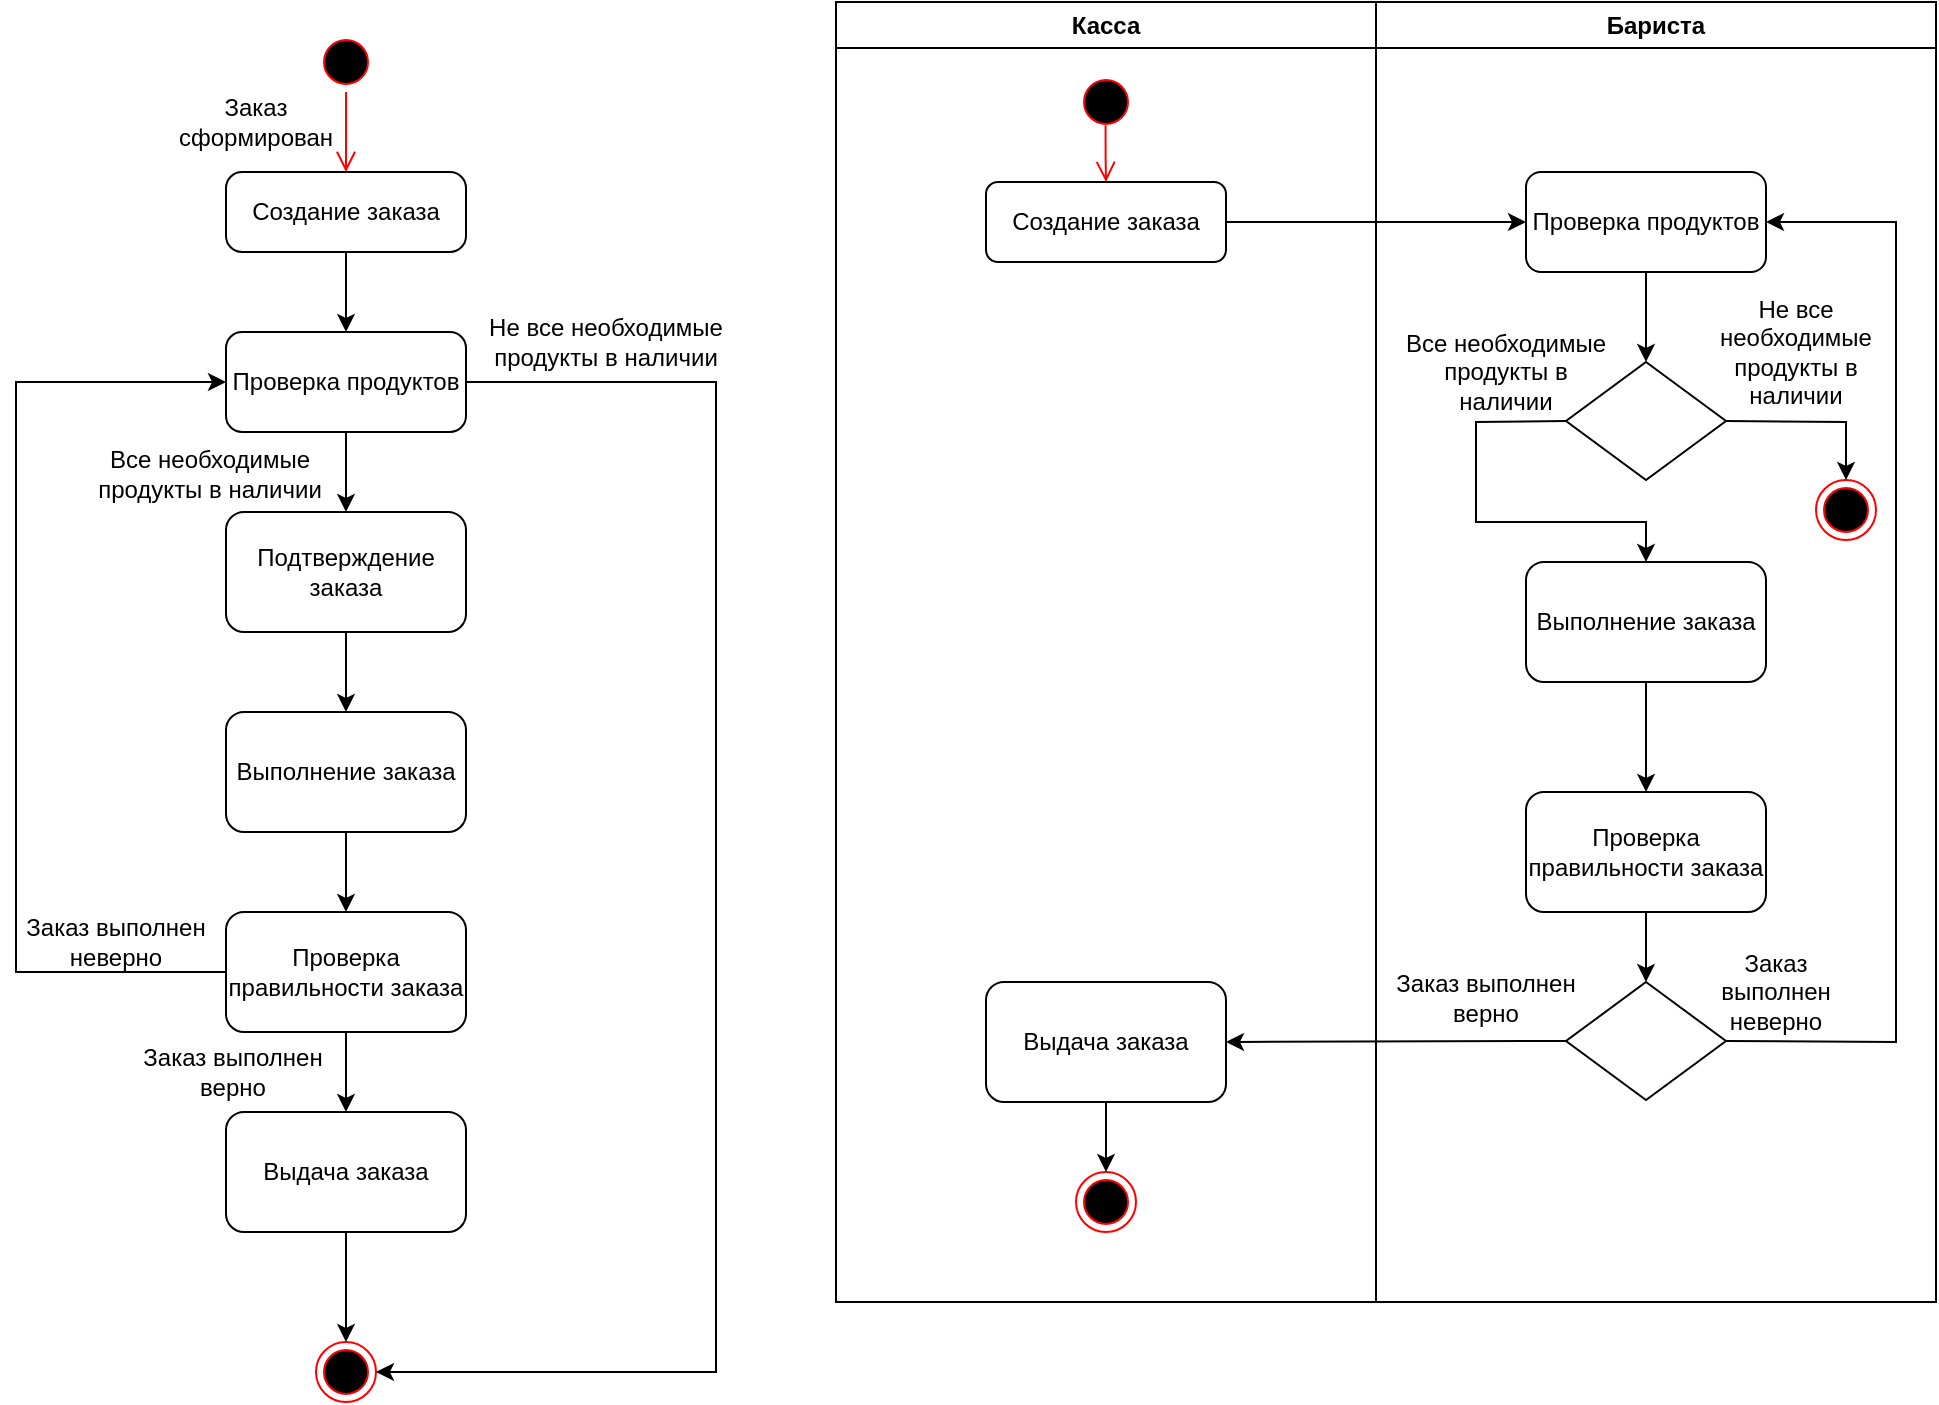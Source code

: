 <mxfile version="24.4.8" type="device" pages="2">
  <diagram name="Страница — 1" id="0lpbclrHLs6e9vpnhbVC">
    <mxGraphModel dx="638" dy="819" grid="0" gridSize="10" guides="1" tooltips="1" connect="1" arrows="1" fold="1" page="0" pageScale="1" pageWidth="827" pageHeight="1169" math="0" shadow="0">
      <root>
        <mxCell id="0" />
        <mxCell id="1" parent="0" />
        <mxCell id="NAB87H7bSNBWe-BoLmbw-4" value="Создание заказа" style="rounded=1;whiteSpace=wrap;html=1;arcSize=20;" parent="1" vertex="1">
          <mxGeometry x="945" y="85" width="120" height="40" as="geometry" />
        </mxCell>
        <mxCell id="NAB87H7bSNBWe-BoLmbw-5" value="Заказ сформирован" style="text;html=1;align=center;verticalAlign=middle;whiteSpace=wrap;rounded=0;" parent="1" vertex="1">
          <mxGeometry x="930" y="45" width="60" height="30" as="geometry" />
        </mxCell>
        <mxCell id="NAB87H7bSNBWe-BoLmbw-6" value="Проверка продуктов" style="rounded=1;whiteSpace=wrap;html=1;arcSize=16;" parent="1" vertex="1">
          <mxGeometry x="945" y="165" width="120" height="50" as="geometry" />
        </mxCell>
        <mxCell id="NAB87H7bSNBWe-BoLmbw-7" value="" style="endArrow=classic;html=1;rounded=0;exitX=0.5;exitY=1;exitDx=0;exitDy=0;entryX=0.5;entryY=0;entryDx=0;entryDy=0;" parent="1" source="NAB87H7bSNBWe-BoLmbw-4" target="NAB87H7bSNBWe-BoLmbw-6" edge="1">
          <mxGeometry width="50" height="50" relative="1" as="geometry">
            <mxPoint x="940" y="315" as="sourcePoint" />
            <mxPoint x="990" y="265" as="targetPoint" />
          </mxGeometry>
        </mxCell>
        <mxCell id="NAB87H7bSNBWe-BoLmbw-8" value="Подтверждение заказа" style="rounded=1;whiteSpace=wrap;html=1;" parent="1" vertex="1">
          <mxGeometry x="945" y="255" width="120" height="60" as="geometry" />
        </mxCell>
        <mxCell id="NAB87H7bSNBWe-BoLmbw-9" value="Выполнение заказа" style="rounded=1;whiteSpace=wrap;html=1;" parent="1" vertex="1">
          <mxGeometry x="945" y="355" width="120" height="60" as="geometry" />
        </mxCell>
        <mxCell id="NAB87H7bSNBWe-BoLmbw-10" value="Проверка правильности заказа" style="rounded=1;whiteSpace=wrap;html=1;" parent="1" vertex="1">
          <mxGeometry x="945" y="455" width="120" height="60" as="geometry" />
        </mxCell>
        <mxCell id="NAB87H7bSNBWe-BoLmbw-11" value="Выдача заказа" style="rounded=1;whiteSpace=wrap;html=1;" parent="1" vertex="1">
          <mxGeometry x="945" y="555" width="120" height="60" as="geometry" />
        </mxCell>
        <mxCell id="NAB87H7bSNBWe-BoLmbw-12" value="" style="endArrow=classic;html=1;rounded=0;exitX=0.5;exitY=1;exitDx=0;exitDy=0;entryX=0.5;entryY=0;entryDx=0;entryDy=0;" parent="1" source="NAB87H7bSNBWe-BoLmbw-8" target="NAB87H7bSNBWe-BoLmbw-9" edge="1">
          <mxGeometry width="50" height="50" relative="1" as="geometry">
            <mxPoint x="720" y="325" as="sourcePoint" />
            <mxPoint x="770" y="275" as="targetPoint" />
          </mxGeometry>
        </mxCell>
        <mxCell id="NAB87H7bSNBWe-BoLmbw-13" value="" style="endArrow=classic;html=1;rounded=0;exitX=0.5;exitY=1;exitDx=0;exitDy=0;entryX=0.5;entryY=0;entryDx=0;entryDy=0;" parent="1" source="NAB87H7bSNBWe-BoLmbw-6" target="NAB87H7bSNBWe-BoLmbw-8" edge="1">
          <mxGeometry width="50" height="50" relative="1" as="geometry">
            <mxPoint x="780" y="355" as="sourcePoint" />
            <mxPoint x="830" y="305" as="targetPoint" />
          </mxGeometry>
        </mxCell>
        <mxCell id="NAB87H7bSNBWe-BoLmbw-14" value="" style="endArrow=classic;html=1;rounded=0;exitX=0.5;exitY=1;exitDx=0;exitDy=0;entryX=0.5;entryY=0;entryDx=0;entryDy=0;" parent="1" source="NAB87H7bSNBWe-BoLmbw-9" target="NAB87H7bSNBWe-BoLmbw-10" edge="1">
          <mxGeometry width="50" height="50" relative="1" as="geometry">
            <mxPoint x="800" y="485" as="sourcePoint" />
            <mxPoint x="850" y="435" as="targetPoint" />
          </mxGeometry>
        </mxCell>
        <mxCell id="NAB87H7bSNBWe-BoLmbw-15" value="" style="endArrow=classic;html=1;rounded=0;exitX=0.5;exitY=1;exitDx=0;exitDy=0;entryX=0.5;entryY=0;entryDx=0;entryDy=0;" parent="1" source="NAB87H7bSNBWe-BoLmbw-10" target="NAB87H7bSNBWe-BoLmbw-11" edge="1">
          <mxGeometry width="50" height="50" relative="1" as="geometry">
            <mxPoint x="820" y="575" as="sourcePoint" />
            <mxPoint x="870" y="525" as="targetPoint" />
          </mxGeometry>
        </mxCell>
        <mxCell id="NAB87H7bSNBWe-BoLmbw-16" value="Все необходимые продукты в наличии" style="text;html=1;align=center;verticalAlign=middle;whiteSpace=wrap;rounded=0;" parent="1" vertex="1">
          <mxGeometry x="877" y="221" width="120" height="30" as="geometry" />
        </mxCell>
        <mxCell id="NAB87H7bSNBWe-BoLmbw-17" value="" style="ellipse;html=1;shape=endState;fillColor=#000000;strokeColor=#ff0000;" parent="1" vertex="1">
          <mxGeometry x="990" y="670" width="30" height="30" as="geometry" />
        </mxCell>
        <mxCell id="NAB87H7bSNBWe-BoLmbw-18" value="" style="ellipse;html=1;shape=startState;fillColor=#000000;strokeColor=#ff0000;" parent="1" vertex="1">
          <mxGeometry x="990" y="15" width="30" height="30" as="geometry" />
        </mxCell>
        <mxCell id="NAB87H7bSNBWe-BoLmbw-19" value="" style="edgeStyle=orthogonalEdgeStyle;html=1;verticalAlign=bottom;endArrow=open;endSize=8;strokeColor=#ff0000;rounded=0;entryX=0.5;entryY=0;entryDx=0;entryDy=0;" parent="1" source="NAB87H7bSNBWe-BoLmbw-18" target="NAB87H7bSNBWe-BoLmbw-4" edge="1">
          <mxGeometry relative="1" as="geometry">
            <mxPoint x="785" y="175" as="targetPoint" />
          </mxGeometry>
        </mxCell>
        <mxCell id="NAB87H7bSNBWe-BoLmbw-20" value="" style="endArrow=classic;html=1;rounded=0;exitX=0.5;exitY=1;exitDx=0;exitDy=0;entryX=0.5;entryY=0;entryDx=0;entryDy=0;" parent="1" source="NAB87H7bSNBWe-BoLmbw-11" target="NAB87H7bSNBWe-BoLmbw-17" edge="1">
          <mxGeometry width="50" height="50" relative="1" as="geometry">
            <mxPoint x="880" y="705" as="sourcePoint" />
            <mxPoint x="930" y="655" as="targetPoint" />
          </mxGeometry>
        </mxCell>
        <mxCell id="NAB87H7bSNBWe-BoLmbw-21" value="Заказ выполнен верно" style="text;html=1;align=center;verticalAlign=middle;whiteSpace=wrap;rounded=0;" parent="1" vertex="1">
          <mxGeometry x="900" y="520" width="97" height="30" as="geometry" />
        </mxCell>
        <mxCell id="NAB87H7bSNBWe-BoLmbw-22" value="" style="endArrow=classic;html=1;rounded=0;exitX=1;exitY=0.5;exitDx=0;exitDy=0;entryX=1;entryY=0.5;entryDx=0;entryDy=0;" parent="1" source="NAB87H7bSNBWe-BoLmbw-6" target="NAB87H7bSNBWe-BoLmbw-17" edge="1">
          <mxGeometry width="50" height="50" relative="1" as="geometry">
            <mxPoint x="1160" y="415" as="sourcePoint" />
            <mxPoint x="1050" y="685" as="targetPoint" />
            <Array as="points">
              <mxPoint x="1190" y="190" />
              <mxPoint x="1190" y="685" />
            </Array>
          </mxGeometry>
        </mxCell>
        <mxCell id="NAB87H7bSNBWe-BoLmbw-23" value="Не все необходимые продукты в наличии" style="text;html=1;align=center;verticalAlign=middle;whiteSpace=wrap;rounded=0;" parent="1" vertex="1">
          <mxGeometry x="1060" y="145" width="150" height="50" as="geometry" />
        </mxCell>
        <mxCell id="NAB87H7bSNBWe-BoLmbw-24" value="" style="endArrow=classic;html=1;rounded=0;exitX=0;exitY=0.5;exitDx=0;exitDy=0;entryX=0;entryY=0.5;entryDx=0;entryDy=0;" parent="1" source="NAB87H7bSNBWe-BoLmbw-10" target="NAB87H7bSNBWe-BoLmbw-6" edge="1">
          <mxGeometry width="50" height="50" relative="1" as="geometry">
            <mxPoint x="780" y="645" as="sourcePoint" />
            <mxPoint x="830" y="135" as="targetPoint" />
            <Array as="points">
              <mxPoint x="840" y="485" />
              <mxPoint x="840" y="190" />
            </Array>
          </mxGeometry>
        </mxCell>
        <mxCell id="NAB87H7bSNBWe-BoLmbw-25" value="Заказ выполнен неверно" style="text;html=1;align=center;verticalAlign=middle;whiteSpace=wrap;rounded=0;" parent="1" vertex="1">
          <mxGeometry x="840" y="455" width="100" height="30" as="geometry" />
        </mxCell>
        <mxCell id="NAB87H7bSNBWe-BoLmbw-27" value="Касса" style="swimlane;whiteSpace=wrap;html=1;" parent="1" vertex="1">
          <mxGeometry x="1250" width="270" height="650" as="geometry">
            <mxRectangle x="1650" width="144" height="30" as="alternateBounds" />
          </mxGeometry>
        </mxCell>
        <mxCell id="NAB87H7bSNBWe-BoLmbw-31" value="" style="ellipse;html=1;shape=startState;fillColor=#000000;strokeColor=#ff0000;" parent="NAB87H7bSNBWe-BoLmbw-27" vertex="1">
          <mxGeometry x="120" y="35" width="30" height="30" as="geometry" />
        </mxCell>
        <mxCell id="NAB87H7bSNBWe-BoLmbw-32" value="" style="edgeStyle=orthogonalEdgeStyle;html=1;verticalAlign=bottom;endArrow=open;endSize=8;strokeColor=#ff0000;rounded=0;entryX=0.5;entryY=0;entryDx=0;entryDy=0;exitX=0.493;exitY=0.887;exitDx=0;exitDy=0;exitPerimeter=0;" parent="NAB87H7bSNBWe-BoLmbw-27" source="NAB87H7bSNBWe-BoLmbw-31" target="NAB87H7bSNBWe-BoLmbw-33" edge="1">
          <mxGeometry relative="1" as="geometry">
            <mxPoint x="135" y="110" as="targetPoint" />
          </mxGeometry>
        </mxCell>
        <mxCell id="NAB87H7bSNBWe-BoLmbw-33" value="Создание заказа" style="rounded=1;whiteSpace=wrap;html=1;" parent="NAB87H7bSNBWe-BoLmbw-27" vertex="1">
          <mxGeometry x="75" y="90" width="120" height="40" as="geometry" />
        </mxCell>
        <mxCell id="NAB87H7bSNBWe-BoLmbw-42" value="Выдача заказа" style="rounded=1;whiteSpace=wrap;html=1;" parent="NAB87H7bSNBWe-BoLmbw-27" vertex="1">
          <mxGeometry x="75" y="490" width="120" height="60" as="geometry" />
        </mxCell>
        <mxCell id="NAB87H7bSNBWe-BoLmbw-43" value="" style="ellipse;html=1;shape=endState;fillColor=#000000;strokeColor=#ff0000;" parent="NAB87H7bSNBWe-BoLmbw-27" vertex="1">
          <mxGeometry x="120" y="585" width="30" height="30" as="geometry" />
        </mxCell>
        <mxCell id="NAB87H7bSNBWe-BoLmbw-44" value="" style="endArrow=classic;html=1;rounded=0;exitX=0.5;exitY=1;exitDx=0;exitDy=0;entryX=0.5;entryY=0;entryDx=0;entryDy=0;" parent="NAB87H7bSNBWe-BoLmbw-27" source="NAB87H7bSNBWe-BoLmbw-42" target="NAB87H7bSNBWe-BoLmbw-43" edge="1">
          <mxGeometry width="50" height="50" relative="1" as="geometry">
            <mxPoint x="-150" y="580" as="sourcePoint" />
            <mxPoint x="-100" y="530" as="targetPoint" />
          </mxGeometry>
        </mxCell>
        <mxCell id="NAB87H7bSNBWe-BoLmbw-28" value="Бариста&lt;span style=&quot;color: rgba(0, 0, 0, 0); font-family: monospace; font-size: 0px; font-weight: 400; text-align: start; text-wrap: nowrap;&quot;&gt;%3CmxGraphModel%3E%3Croot%3E%3CmxCell%20id%3D%220%22%2F%3E%3CmxCell%20id%3D%221%22%20parent%3D%220%22%2F%3E%3CmxCell%20id%3D%222%22%20value%3D%22%D0%97%D0%B0%D0%BA%D0%B0%D0%B7%20%D1%81%D1%84%D0%BE%D1%80%D0%BC%D0%B8%D1%80%D0%BE%D0%B2%D0%B0%D0%BD%22%20style%3D%22html%3D1%3Balign%3Dcenter%3BverticalAlign%3Dtop%3Brounded%3D1%3BabsoluteArcSize%3D1%3BarcSize%3D10%3Bdashed%3D0%3BwhiteSpace%3Dwrap%3B%22%20vertex%3D%221%22%20parent%3D%221%22%3E%3CmxGeometry%20x%3D%22297%22%20y%3D%22125%22%20width%3D%22136%22%20height%3D%2230%22%20as%3D%22geometry%22%2F%3E%3C%2FmxCell%3E%3C%2Froot%3E%3C%2FmxGraphModel%3E&lt;/span&gt;" style="swimlane;whiteSpace=wrap;html=1;" parent="1" vertex="1">
          <mxGeometry x="1520" width="280" height="650" as="geometry" />
        </mxCell>
        <mxCell id="NAB87H7bSNBWe-BoLmbw-34" value="Проверка продуктов" style="rounded=1;whiteSpace=wrap;html=1;" parent="NAB87H7bSNBWe-BoLmbw-28" vertex="1">
          <mxGeometry x="75" y="85" width="120" height="50" as="geometry" />
        </mxCell>
        <mxCell id="NAB87H7bSNBWe-BoLmbw-35" value="" style="rhombus;whiteSpace=wrap;html=1;" parent="NAB87H7bSNBWe-BoLmbw-28" vertex="1">
          <mxGeometry x="95" y="180" width="80" height="59" as="geometry" />
        </mxCell>
        <mxCell id="NAB87H7bSNBWe-BoLmbw-37" value="" style="endArrow=classic;html=1;rounded=0;exitX=0.5;exitY=1;exitDx=0;exitDy=0;" parent="NAB87H7bSNBWe-BoLmbw-28" source="NAB87H7bSNBWe-BoLmbw-34" target="NAB87H7bSNBWe-BoLmbw-35" edge="1">
          <mxGeometry width="50" height="50" relative="1" as="geometry">
            <mxPoint x="100" y="350" as="sourcePoint" />
            <mxPoint x="150" y="300" as="targetPoint" />
          </mxGeometry>
        </mxCell>
        <mxCell id="NAB87H7bSNBWe-BoLmbw-38" value="Выполнение заказа" style="rounded=1;whiteSpace=wrap;html=1;" parent="NAB87H7bSNBWe-BoLmbw-28" vertex="1">
          <mxGeometry x="75" y="280" width="120" height="60" as="geometry" />
        </mxCell>
        <mxCell id="NAB87H7bSNBWe-BoLmbw-40" value="" style="endArrow=classic;html=1;rounded=0;exitX=0;exitY=0.5;exitDx=0;exitDy=0;entryX=0.5;entryY=0;entryDx=0;entryDy=0;" parent="NAB87H7bSNBWe-BoLmbw-28" source="NAB87H7bSNBWe-BoLmbw-35" target="NAB87H7bSNBWe-BoLmbw-38" edge="1">
          <mxGeometry width="50" height="50" relative="1" as="geometry">
            <mxPoint x="-360" y="350" as="sourcePoint" />
            <mxPoint x="-310" y="300" as="targetPoint" />
            <Array as="points">
              <mxPoint x="50" y="210" />
              <mxPoint x="50" y="260" />
              <mxPoint x="135" y="260" />
            </Array>
          </mxGeometry>
        </mxCell>
        <mxCell id="NAB87H7bSNBWe-BoLmbw-39" value="Проверка правильности заказа" style="rounded=1;whiteSpace=wrap;html=1;" parent="NAB87H7bSNBWe-BoLmbw-28" vertex="1">
          <mxGeometry x="75" y="395" width="120" height="60" as="geometry" />
        </mxCell>
        <mxCell id="NAB87H7bSNBWe-BoLmbw-41" value="" style="endArrow=classic;html=1;rounded=0;exitX=0.5;exitY=1;exitDx=0;exitDy=0;entryX=0.5;entryY=0;entryDx=0;entryDy=0;" parent="NAB87H7bSNBWe-BoLmbw-28" source="NAB87H7bSNBWe-BoLmbw-38" target="NAB87H7bSNBWe-BoLmbw-39" edge="1">
          <mxGeometry width="50" height="50" relative="1" as="geometry">
            <mxPoint x="-370" y="450" as="sourcePoint" />
            <mxPoint x="-320" y="400" as="targetPoint" />
          </mxGeometry>
        </mxCell>
        <mxCell id="NAB87H7bSNBWe-BoLmbw-47" value="" style="rhombus;whiteSpace=wrap;html=1;" parent="NAB87H7bSNBWe-BoLmbw-28" vertex="1">
          <mxGeometry x="95" y="490" width="80" height="59" as="geometry" />
        </mxCell>
        <mxCell id="NAB87H7bSNBWe-BoLmbw-48" value="" style="endArrow=classic;html=1;rounded=0;exitX=0.5;exitY=1;exitDx=0;exitDy=0;entryX=0.5;entryY=0;entryDx=0;entryDy=0;" parent="NAB87H7bSNBWe-BoLmbw-28" source="NAB87H7bSNBWe-BoLmbw-39" target="NAB87H7bSNBWe-BoLmbw-47" edge="1">
          <mxGeometry width="50" height="50" relative="1" as="geometry">
            <mxPoint x="370" y="480" as="sourcePoint" />
            <mxPoint x="420" y="430" as="targetPoint" />
          </mxGeometry>
        </mxCell>
        <mxCell id="NAB87H7bSNBWe-BoLmbw-50" value="" style="endArrow=classic;html=1;rounded=0;exitX=1;exitY=0.5;exitDx=0;exitDy=0;entryX=1;entryY=0.5;entryDx=0;entryDy=0;" parent="NAB87H7bSNBWe-BoLmbw-28" source="NAB87H7bSNBWe-BoLmbw-47" target="NAB87H7bSNBWe-BoLmbw-34" edge="1">
          <mxGeometry width="50" height="50" relative="1" as="geometry">
            <mxPoint x="360" y="530" as="sourcePoint" />
            <mxPoint x="410" y="480" as="targetPoint" />
            <Array as="points">
              <mxPoint x="260" y="520" />
              <mxPoint x="260" y="110" />
            </Array>
          </mxGeometry>
        </mxCell>
        <mxCell id="NAB87H7bSNBWe-BoLmbw-51" value="Заказ выполнен неверно" style="text;html=1;align=center;verticalAlign=middle;whiteSpace=wrap;rounded=0;" parent="NAB87H7bSNBWe-BoLmbw-28" vertex="1">
          <mxGeometry x="170" y="480" width="60" height="30" as="geometry" />
        </mxCell>
        <mxCell id="NAB87H7bSNBWe-BoLmbw-52" value="Заказ выполнен верно" style="text;html=1;align=center;verticalAlign=middle;whiteSpace=wrap;rounded=0;" parent="NAB87H7bSNBWe-BoLmbw-28" vertex="1">
          <mxGeometry y="480" width="110" height="35" as="geometry" />
        </mxCell>
        <mxCell id="NAB87H7bSNBWe-BoLmbw-53" value="" style="ellipse;html=1;shape=endState;fillColor=#000000;strokeColor=#ff0000;" parent="NAB87H7bSNBWe-BoLmbw-28" vertex="1">
          <mxGeometry x="220" y="239" width="30" height="30" as="geometry" />
        </mxCell>
        <mxCell id="NAB87H7bSNBWe-BoLmbw-54" value="" style="endArrow=classic;html=1;rounded=0;exitX=1;exitY=0.5;exitDx=0;exitDy=0;entryX=0.5;entryY=0;entryDx=0;entryDy=0;" parent="NAB87H7bSNBWe-BoLmbw-28" source="NAB87H7bSNBWe-BoLmbw-35" target="NAB87H7bSNBWe-BoLmbw-53" edge="1">
          <mxGeometry width="50" height="50" relative="1" as="geometry">
            <mxPoint x="-340" y="340" as="sourcePoint" />
            <mxPoint x="-290" y="290" as="targetPoint" />
            <Array as="points">
              <mxPoint x="235" y="210" />
            </Array>
          </mxGeometry>
        </mxCell>
        <mxCell id="NAB87H7bSNBWe-BoLmbw-55" value="Все необходимые продукты в наличии" style="text;html=1;align=center;verticalAlign=middle;whiteSpace=wrap;rounded=0;" parent="NAB87H7bSNBWe-BoLmbw-28" vertex="1">
          <mxGeometry x="10" y="170" width="110" height="30" as="geometry" />
        </mxCell>
        <mxCell id="NAB87H7bSNBWe-BoLmbw-56" value="Не все необходимые продукты в наличии" style="text;html=1;align=center;verticalAlign=middle;whiteSpace=wrap;rounded=0;" parent="NAB87H7bSNBWe-BoLmbw-28" vertex="1">
          <mxGeometry x="160" y="160" width="100" height="30" as="geometry" />
        </mxCell>
        <mxCell id="NAB87H7bSNBWe-BoLmbw-36" value="" style="endArrow=classic;html=1;rounded=0;exitX=1;exitY=0.5;exitDx=0;exitDy=0;entryX=0;entryY=0.5;entryDx=0;entryDy=0;" parent="1" source="NAB87H7bSNBWe-BoLmbw-33" target="NAB87H7bSNBWe-BoLmbw-34" edge="1">
          <mxGeometry width="50" height="50" relative="1" as="geometry">
            <mxPoint x="1200" y="310" as="sourcePoint" />
            <mxPoint x="1250" y="260" as="targetPoint" />
          </mxGeometry>
        </mxCell>
        <mxCell id="NAB87H7bSNBWe-BoLmbw-49" value="" style="endArrow=classic;html=1;rounded=0;exitX=0;exitY=0.5;exitDx=0;exitDy=0;entryX=1;entryY=0.5;entryDx=0;entryDy=0;" parent="1" source="NAB87H7bSNBWe-BoLmbw-47" target="NAB87H7bSNBWe-BoLmbw-42" edge="1">
          <mxGeometry width="50" height="50" relative="1" as="geometry">
            <mxPoint x="1920" y="520" as="sourcePoint" />
            <mxPoint x="1970" y="470" as="targetPoint" />
          </mxGeometry>
        </mxCell>
      </root>
    </mxGraphModel>
  </diagram>
  <diagram id="1F-RiLustMsJFOqrHmUI" name="Страница — 2">
    <mxGraphModel dx="1235" dy="624" grid="1" gridSize="10" guides="1" tooltips="1" connect="1" arrows="1" fold="1" page="1" pageScale="1" pageWidth="827" pageHeight="1169" math="0" shadow="0">
      <root>
        <mxCell id="0" />
        <mxCell id="1" parent="0" />
        <mxCell id="dEV7mjkU0avsqKWedSTS-1" value="" style="html=1;points=[];perimeter=orthogonalPerimeter;fillColor=strokeColor;rotation=90;" parent="1" vertex="1">
          <mxGeometry x="242.5" y="95" width="5" height="80" as="geometry" />
        </mxCell>
        <mxCell id="dEV7mjkU0avsqKWedSTS-2" value="" style="ellipse;fillColor=strokeColor;html=1;" parent="1" vertex="1">
          <mxGeometry x="440" y="60" width="30" height="30" as="geometry" />
        </mxCell>
        <mxCell id="dEV7mjkU0avsqKWedSTS-3" value="" style="endArrow=open;startArrow=none;endFill=0;startFill=0;endSize=8;html=1;verticalAlign=bottom;labelBackgroundColor=none;strokeWidth=1;rounded=0;exitX=1;exitY=0.5;exitDx=0;exitDy=0;entryX=0;entryY=0.5;entryDx=0;entryDy=0;" parent="1" source="dEV7mjkU0avsqKWedSTS-2" target="dEV7mjkU0avsqKWedSTS-5" edge="1">
          <mxGeometry width="160" relative="1" as="geometry">
            <mxPoint x="60" y="280" as="sourcePoint" />
            <mxPoint x="170" y="75" as="targetPoint" />
          </mxGeometry>
        </mxCell>
        <mxCell id="dEV7mjkU0avsqKWedSTS-5" value="Выбрать нужный&amp;nbsp;&lt;div&gt;рецепт кофе&lt;/div&gt;" style="html=1;align=center;verticalAlign=top;rounded=1;absoluteArcSize=1;arcSize=28;dashed=0;whiteSpace=wrap;" parent="1" vertex="1">
          <mxGeometry x="490" y="55" width="110" height="40" as="geometry" />
        </mxCell>
        <mxCell id="dEV7mjkU0avsqKWedSTS-6" value="" style="endArrow=none;startArrow=none;endFill=0;startFill=0;endSize=8;html=1;verticalAlign=bottom;labelBackgroundColor=none;strokeWidth=1;rounded=0;entryX=0.645;entryY=0.505;entryDx=0;entryDy=0;entryPerimeter=0;exitX=0.5;exitY=1;exitDx=0;exitDy=0;" parent="1" source="dEV7mjkU0avsqKWedSTS-5" target="dEV7mjkU0avsqKWedSTS-1" edge="1">
          <mxGeometry width="160" relative="1" as="geometry">
            <mxPoint x="410" y="110" as="sourcePoint" />
            <mxPoint x="170" y="85" as="targetPoint" />
            <Array as="points">
              <mxPoint x="545" y="110" />
              <mxPoint x="245" y="110" />
            </Array>
          </mxGeometry>
        </mxCell>
        <mxCell id="dEV7mjkU0avsqKWedSTS-7" value="[рецепт найден]" style="text;html=1;align=center;verticalAlign=middle;resizable=0;points=[];autosize=1;strokeColor=none;fillColor=none;" parent="1" vertex="1">
          <mxGeometry x="290" y="106.25" width="110" height="30" as="geometry" />
        </mxCell>
        <mxCell id="dEV7mjkU0avsqKWedSTS-9" value="согласен &lt;br&gt;на другой &lt;br&gt;кофе" style="rhombus;whiteSpace=wrap;html=1;fontColor=#000000;fillColor=#FFFFFF;strokeColor=#000000;" parent="1" vertex="1">
          <mxGeometry x="656" y="43.75" width="106" height="62.5" as="geometry" />
        </mxCell>
        <mxCell id="dEV7mjkU0avsqKWedSTS-10" value="нет" style="edgeStyle=orthogonalEdgeStyle;html=1;align=left;verticalAlign=bottom;endArrow=open;endSize=8;strokeColor=#000000;rounded=0;entryX=0.5;entryY=0;entryDx=0;entryDy=0;exitX=1;exitY=0.5;exitDx=0;exitDy=0;" parent="1" edge="1" source="dEV7mjkU0avsqKWedSTS-9">
          <mxGeometry x="-1.0" relative="1" as="geometry">
            <mxPoint x="781" y="510" as="targetPoint" />
            <mxPoint x="766.003" y="75.069" as="sourcePoint" />
            <Array as="points">
              <mxPoint x="781" y="75" />
            </Array>
            <mxPoint as="offset" />
          </mxGeometry>
        </mxCell>
        <mxCell id="dEV7mjkU0avsqKWedSTS-11" value="да" style="edgeStyle=orthogonalEdgeStyle;html=1;align=left;verticalAlign=top;endArrow=open;endSize=8;strokeColor=#000000;rounded=0;entryX=0.5;entryY=0;entryDx=0;entryDy=0;exitX=0.5;exitY=0;exitDx=0;exitDy=0;" parent="1" source="dEV7mjkU0avsqKWedSTS-9" target="dEV7mjkU0avsqKWedSTS-5" edge="1">
          <mxGeometry x="-0.893" y="-12" relative="1" as="geometry">
            <mxPoint x="543" y="160" as="targetPoint" />
            <mxPoint x="543" y="106.25" as="sourcePoint" />
            <Array as="points">
              <mxPoint x="709" y="30" />
              <mxPoint x="545" y="30" />
            </Array>
            <mxPoint x="7" y="2" as="offset" />
          </mxGeometry>
        </mxCell>
        <mxCell id="dEV7mjkU0avsqKWedSTS-12" value="" style="endArrow=open;startArrow=none;endFill=0;startFill=0;endSize=8;html=1;verticalAlign=bottom;labelBackgroundColor=none;strokeWidth=1;rounded=0;exitX=1;exitY=0.5;exitDx=0;exitDy=0;entryX=0;entryY=0.5;entryDx=0;entryDy=0;" parent="1" source="dEV7mjkU0avsqKWedSTS-5" target="dEV7mjkU0avsqKWedSTS-9" edge="1">
          <mxGeometry width="160" relative="1" as="geometry">
            <mxPoint x="166" y="85" as="sourcePoint" />
            <mxPoint x="246" y="85" as="targetPoint" />
          </mxGeometry>
        </mxCell>
        <mxCell id="dEV7mjkU0avsqKWedSTS-13" value="[рецепт не найден]" style="text;html=1;align=center;verticalAlign=middle;resizable=0;points=[];autosize=1;strokeColor=none;fillColor=none;" parent="1" vertex="1">
          <mxGeometry x="560" y="90" width="130" height="30" as="geometry" />
        </mxCell>
        <mxCell id="dEV7mjkU0avsqKWedSTS-14" value="" style="ellipse;html=1;shape=endState;fillColor=strokeColor;" parent="1" vertex="1">
          <mxGeometry x="766" y="510" width="30" height="30" as="geometry" />
        </mxCell>
        <mxCell id="dEV7mjkU0avsqKWedSTS-15" value="Положить кофе в фильтр" style="html=1;align=center;verticalAlign=top;rounded=1;absoluteArcSize=1;arcSize=28;dashed=0;whiteSpace=wrap;" parent="1" vertex="1">
          <mxGeometry x="100" y="175" width="90" height="40" as="geometry" />
        </mxCell>
        <mxCell id="dEV7mjkU0avsqKWedSTS-16" value="Добавить воду в емкость" style="html=1;align=center;verticalAlign=top;rounded=1;absoluteArcSize=1;arcSize=28;dashed=0;whiteSpace=wrap;" parent="1" vertex="1">
          <mxGeometry x="200" y="175" width="90" height="40" as="geometry" />
        </mxCell>
        <mxCell id="dEV7mjkU0avsqKWedSTS-17" value="Достать&amp;nbsp;&lt;div&gt;чашку/стакан&lt;/div&gt;" style="html=1;align=center;verticalAlign=top;rounded=1;absoluteArcSize=1;arcSize=28;dashed=0;whiteSpace=wrap;" parent="1" vertex="1">
          <mxGeometry x="300" y="175" width="90" height="40" as="geometry" />
        </mxCell>
        <mxCell id="dEV7mjkU0avsqKWedSTS-20" value="" style="endArrow=open;startArrow=none;endFill=0;startFill=0;endSize=8;html=1;verticalAlign=bottom;labelBackgroundColor=none;strokeWidth=1;rounded=0;exitX=1.024;exitY=0.847;exitDx=0;exitDy=0;entryX=0.5;entryY=0;entryDx=0;entryDy=0;exitPerimeter=0;" parent="1" source="dEV7mjkU0avsqKWedSTS-1" target="dEV7mjkU0avsqKWedSTS-15" edge="1">
          <mxGeometry width="160" relative="1" as="geometry">
            <mxPoint x="160" y="85" as="sourcePoint" />
            <mxPoint x="200" y="85" as="targetPoint" />
            <Array as="points">
              <mxPoint x="217" y="150" />
              <mxPoint x="145" y="150" />
            </Array>
          </mxGeometry>
        </mxCell>
        <mxCell id="dEV7mjkU0avsqKWedSTS-21" value="" style="endArrow=open;startArrow=none;endFill=0;startFill=0;endSize=8;html=1;verticalAlign=bottom;labelBackgroundColor=none;strokeWidth=1;rounded=0;exitX=1.162;exitY=0.494;exitDx=0;exitDy=0;entryX=0.5;entryY=0;entryDx=0;entryDy=0;exitPerimeter=0;" parent="1" source="dEV7mjkU0avsqKWedSTS-1" target="dEV7mjkU0avsqKWedSTS-16" edge="1">
          <mxGeometry width="160" relative="1" as="geometry">
            <mxPoint x="227" y="148" as="sourcePoint" />
            <mxPoint x="175" y="185" as="targetPoint" />
          </mxGeometry>
        </mxCell>
        <mxCell id="dEV7mjkU0avsqKWedSTS-22" value="" style="endArrow=open;startArrow=none;endFill=0;startFill=0;endSize=8;html=1;verticalAlign=bottom;labelBackgroundColor=none;strokeWidth=1;rounded=0;exitX=1.024;exitY=0.175;exitDx=0;exitDy=0;entryX=0.5;entryY=0;entryDx=0;entryDy=0;exitPerimeter=0;" parent="1" source="dEV7mjkU0avsqKWedSTS-1" target="dEV7mjkU0avsqKWedSTS-17" edge="1">
          <mxGeometry width="160" relative="1" as="geometry">
            <mxPoint x="255" y="148" as="sourcePoint" />
            <mxPoint x="255" y="185" as="targetPoint" />
            <Array as="points">
              <mxPoint x="271" y="150" />
              <mxPoint x="345" y="150" />
            </Array>
          </mxGeometry>
        </mxCell>
        <mxCell id="dEV7mjkU0avsqKWedSTS-23" value="Вставить фильтр в автомат" style="html=1;align=center;verticalAlign=top;rounded=1;absoluteArcSize=1;arcSize=28;dashed=0;whiteSpace=wrap;" parent="1" vertex="1">
          <mxGeometry x="95" y="240" width="100" height="40" as="geometry" />
        </mxCell>
        <mxCell id="dEV7mjkU0avsqKWedSTS-24" value="" style="endArrow=open;startArrow=none;endFill=0;startFill=0;endSize=8;html=1;verticalAlign=bottom;labelBackgroundColor=none;strokeWidth=1;rounded=0;exitX=0.5;exitY=1;exitDx=0;exitDy=0;entryX=0.5;entryY=0;entryDx=0;entryDy=0;" parent="1" source="dEV7mjkU0avsqKWedSTS-15" target="dEV7mjkU0avsqKWedSTS-23" edge="1">
          <mxGeometry width="160" relative="1" as="geometry">
            <mxPoint x="160" y="85" as="sourcePoint" />
            <mxPoint x="200" y="85" as="targetPoint" />
          </mxGeometry>
        </mxCell>
        <mxCell id="dEV7mjkU0avsqKWedSTS-25" value="" style="html=1;points=[];perimeter=orthogonalPerimeter;fillColor=strokeColor;rotation=90;" parent="1" vertex="1">
          <mxGeometry x="200" y="240" width="5" height="160" as="geometry" />
        </mxCell>
        <mxCell id="dEV7mjkU0avsqKWedSTS-26" value="" style="endArrow=open;startArrow=none;endFill=0;startFill=0;endSize=8;html=1;verticalAlign=bottom;labelBackgroundColor=none;strokeWidth=1;rounded=0;exitX=0.5;exitY=1;exitDx=0;exitDy=0;entryX=-0.114;entryY=0.861;entryDx=0;entryDy=0;entryPerimeter=0;" parent="1" source="dEV7mjkU0avsqKWedSTS-23" target="dEV7mjkU0avsqKWedSTS-25" edge="1">
          <mxGeometry width="160" relative="1" as="geometry">
            <mxPoint x="155" y="225" as="sourcePoint" />
            <mxPoint x="155" y="250" as="targetPoint" />
          </mxGeometry>
        </mxCell>
        <mxCell id="dEV7mjkU0avsqKWedSTS-27" value="" style="endArrow=open;startArrow=none;endFill=0;startFill=0;endSize=8;html=1;verticalAlign=bottom;labelBackgroundColor=none;strokeWidth=1;rounded=0;exitX=0.5;exitY=1;exitDx=0;exitDy=0;entryX=-0.114;entryY=0.231;entryDx=0;entryDy=0;entryPerimeter=0;" parent="1" source="dEV7mjkU0avsqKWedSTS-16" target="dEV7mjkU0avsqKWedSTS-25" edge="1">
          <mxGeometry width="160" relative="1" as="geometry">
            <mxPoint x="155" y="290" as="sourcePoint" />
            <mxPoint x="177" y="326" as="targetPoint" />
          </mxGeometry>
        </mxCell>
        <mxCell id="dEV7mjkU0avsqKWedSTS-28" value="Включить автомат" style="html=1;align=center;verticalAlign=top;rounded=1;absoluteArcSize=1;arcSize=28;dashed=0;whiteSpace=wrap;" parent="1" vertex="1">
          <mxGeometry x="163.75" y="340" width="77.5" height="40" as="geometry" />
        </mxCell>
        <mxCell id="dEV7mjkU0avsqKWedSTS-29" value="" style="endArrow=open;startArrow=none;endFill=0;startFill=0;endSize=8;html=1;verticalAlign=bottom;labelBackgroundColor=none;strokeWidth=1;rounded=0;entryX=0.5;entryY=0;entryDx=0;entryDy=0;exitX=1.128;exitY=0.499;exitDx=0;exitDy=0;exitPerimeter=0;" parent="1" source="dEV7mjkU0avsqKWedSTS-25" target="dEV7mjkU0avsqKWedSTS-28" edge="1">
          <mxGeometry width="160" relative="1" as="geometry">
            <mxPoint x="210" y="330" as="sourcePoint" />
            <mxPoint x="155" y="327" as="targetPoint" />
          </mxGeometry>
        </mxCell>
        <mxCell id="dEV7mjkU0avsqKWedSTS-31" value="Сварить кофе" style="html=1;align=center;verticalAlign=top;rounded=1;absoluteArcSize=1;arcSize=28;dashed=0;whiteSpace=wrap;" parent="1" vertex="1">
          <mxGeometry x="163.75" y="410" width="77.5" height="40" as="geometry" />
        </mxCell>
        <mxCell id="dEV7mjkU0avsqKWedSTS-32" value="" style="endArrow=open;startArrow=none;endFill=0;startFill=0;endSize=8;html=1;verticalAlign=bottom;labelBackgroundColor=none;strokeWidth=1;rounded=0;entryX=0.5;entryY=0;entryDx=0;entryDy=0;exitX=0.5;exitY=1;exitDx=0;exitDy=0;" parent="1" source="dEV7mjkU0avsqKWedSTS-28" target="dEV7mjkU0avsqKWedSTS-31" edge="1">
          <mxGeometry width="160" relative="1" as="geometry">
            <mxPoint x="213" y="333" as="sourcePoint" />
            <mxPoint x="213" y="360" as="targetPoint" />
          </mxGeometry>
        </mxCell>
        <mxCell id="dEV7mjkU0avsqKWedSTS-33" value="" style="html=1;points=[];perimeter=orthogonalPerimeter;fillColor=strokeColor;rotation=90;" parent="1" vertex="1">
          <mxGeometry x="270" y="390" width="5" height="180" as="geometry" />
        </mxCell>
        <mxCell id="dEV7mjkU0avsqKWedSTS-34" value="[выключатель включен]" style="text;html=1;align=center;verticalAlign=middle;resizable=0;points=[];autosize=1;strokeColor=none;fillColor=none;" parent="1" vertex="1">
          <mxGeometry x="55" y="380" width="150" height="30" as="geometry" />
        </mxCell>
        <mxCell id="dEV7mjkU0avsqKWedSTS-35" value="" style="endArrow=open;startArrow=none;endFill=0;startFill=0;endSize=8;html=1;verticalAlign=bottom;labelBackgroundColor=none;strokeWidth=1;rounded=0;exitX=0.5;exitY=1;exitDx=0;exitDy=0;entryX=0.162;entryY=0.891;entryDx=0;entryDy=0;entryPerimeter=0;" parent="1" source="dEV7mjkU0avsqKWedSTS-31" target="dEV7mjkU0avsqKWedSTS-33" edge="1">
          <mxGeometry width="160" relative="1" as="geometry">
            <mxPoint x="155" y="290" as="sourcePoint" />
            <mxPoint x="155" y="327" as="targetPoint" />
          </mxGeometry>
        </mxCell>
        <mxCell id="dEV7mjkU0avsqKWedSTS-36" value="" style="endArrow=open;startArrow=none;endFill=0;startFill=0;endSize=8;html=1;verticalAlign=bottom;labelBackgroundColor=none;strokeWidth=1;rounded=0;exitX=0.5;exitY=1;exitDx=0;exitDy=0;entryX=-0.114;entryY=0.087;entryDx=0;entryDy=0;entryPerimeter=0;" parent="1" source="dEV7mjkU0avsqKWedSTS-17" target="dEV7mjkU0avsqKWedSTS-33" edge="1">
          <mxGeometry width="160" relative="1" as="geometry">
            <mxPoint x="213" y="460" as="sourcePoint" />
            <mxPoint x="212" y="508" as="targetPoint" />
          </mxGeometry>
        </mxCell>
        <mxCell id="dEV7mjkU0avsqKWedSTS-37" value="Налить кофе" style="html=1;align=center;verticalAlign=top;rounded=1;absoluteArcSize=1;arcSize=28;dashed=0;whiteSpace=wrap;" parent="1" vertex="1">
          <mxGeometry x="230.75" y="510" width="77.5" height="30" as="geometry" />
        </mxCell>
        <mxCell id="dEV7mjkU0avsqKWedSTS-38" value="Подать кофе" style="html=1;align=center;verticalAlign=top;rounded=1;absoluteArcSize=1;arcSize=28;dashed=0;whiteSpace=wrap;" parent="1" vertex="1">
          <mxGeometry x="330" y="510" width="77.5" height="30" as="geometry" />
        </mxCell>
        <mxCell id="dEV7mjkU0avsqKWedSTS-39" value="" style="endArrow=open;startArrow=none;endFill=0;startFill=0;endSize=8;html=1;verticalAlign=bottom;labelBackgroundColor=none;strokeWidth=1;rounded=0;exitX=0.99;exitY=0.516;exitDx=0;exitDy=0;entryX=0.5;entryY=0;entryDx=0;entryDy=0;exitPerimeter=0;" parent="1" source="dEV7mjkU0avsqKWedSTS-33" target="dEV7mjkU0avsqKWedSTS-37" edge="1">
          <mxGeometry width="160" relative="1" as="geometry">
            <mxPoint x="213" y="460" as="sourcePoint" />
            <mxPoint x="212" y="488" as="targetPoint" />
          </mxGeometry>
        </mxCell>
        <mxCell id="dEV7mjkU0avsqKWedSTS-40" value="" style="endArrow=open;startArrow=none;endFill=0;startFill=0;endSize=8;html=1;verticalAlign=bottom;labelBackgroundColor=none;strokeWidth=1;rounded=0;exitX=1;exitY=0.5;exitDx=0;exitDy=0;entryX=0;entryY=0.5;entryDx=0;entryDy=0;" parent="1" source="dEV7mjkU0avsqKWedSTS-37" target="dEV7mjkU0avsqKWedSTS-38" edge="1">
          <mxGeometry width="160" relative="1" as="geometry">
            <mxPoint x="280" y="492" as="sourcePoint" />
            <mxPoint x="280" y="520" as="targetPoint" />
          </mxGeometry>
        </mxCell>
        <mxCell id="dEV7mjkU0avsqKWedSTS-41" value="" style="endArrow=open;startArrow=none;endFill=0;startFill=0;endSize=8;html=1;verticalAlign=bottom;labelBackgroundColor=none;strokeWidth=1;rounded=0;exitX=1;exitY=0.5;exitDx=0;exitDy=0;entryX=0;entryY=0.5;entryDx=0;entryDy=0;" parent="1" source="dEV7mjkU0avsqKWedSTS-38" target="dEV7mjkU0avsqKWedSTS-14" edge="1">
          <mxGeometry width="160" relative="1" as="geometry">
            <mxPoint x="543.5" y="525" as="sourcePoint" />
            <mxPoint x="476" y="535" as="targetPoint" />
          </mxGeometry>
        </mxCell>
        <mxCell id="nZyW-8BaYVWfKi8WiT8b-2" value="Клиент" style="swimlane;fontStyle=0;childLayout=stackLayout;horizontal=1;startSize=20;fillColor=none;horizontalStack=0;resizeParent=1;resizeParentMax=0;resizeLast=0;collapsible=1;marginBottom=0;whiteSpace=wrap;html=1;" vertex="1" parent="1">
          <mxGeometry x="420" width="390" height="550" as="geometry" />
        </mxCell>
        <mxCell id="nZyW-8BaYVWfKi8WiT8b-6" value="Бариста" style="swimlane;fontStyle=0;childLayout=stackLayout;horizontal=1;startSize=20;fillColor=none;horizontalStack=0;resizeParent=1;resizeParentMax=0;resizeLast=0;collapsible=1;marginBottom=0;whiteSpace=wrap;html=1;" vertex="1" parent="1">
          <mxGeometry x="60" width="360" height="550" as="geometry" />
        </mxCell>
      </root>
    </mxGraphModel>
  </diagram>
</mxfile>
